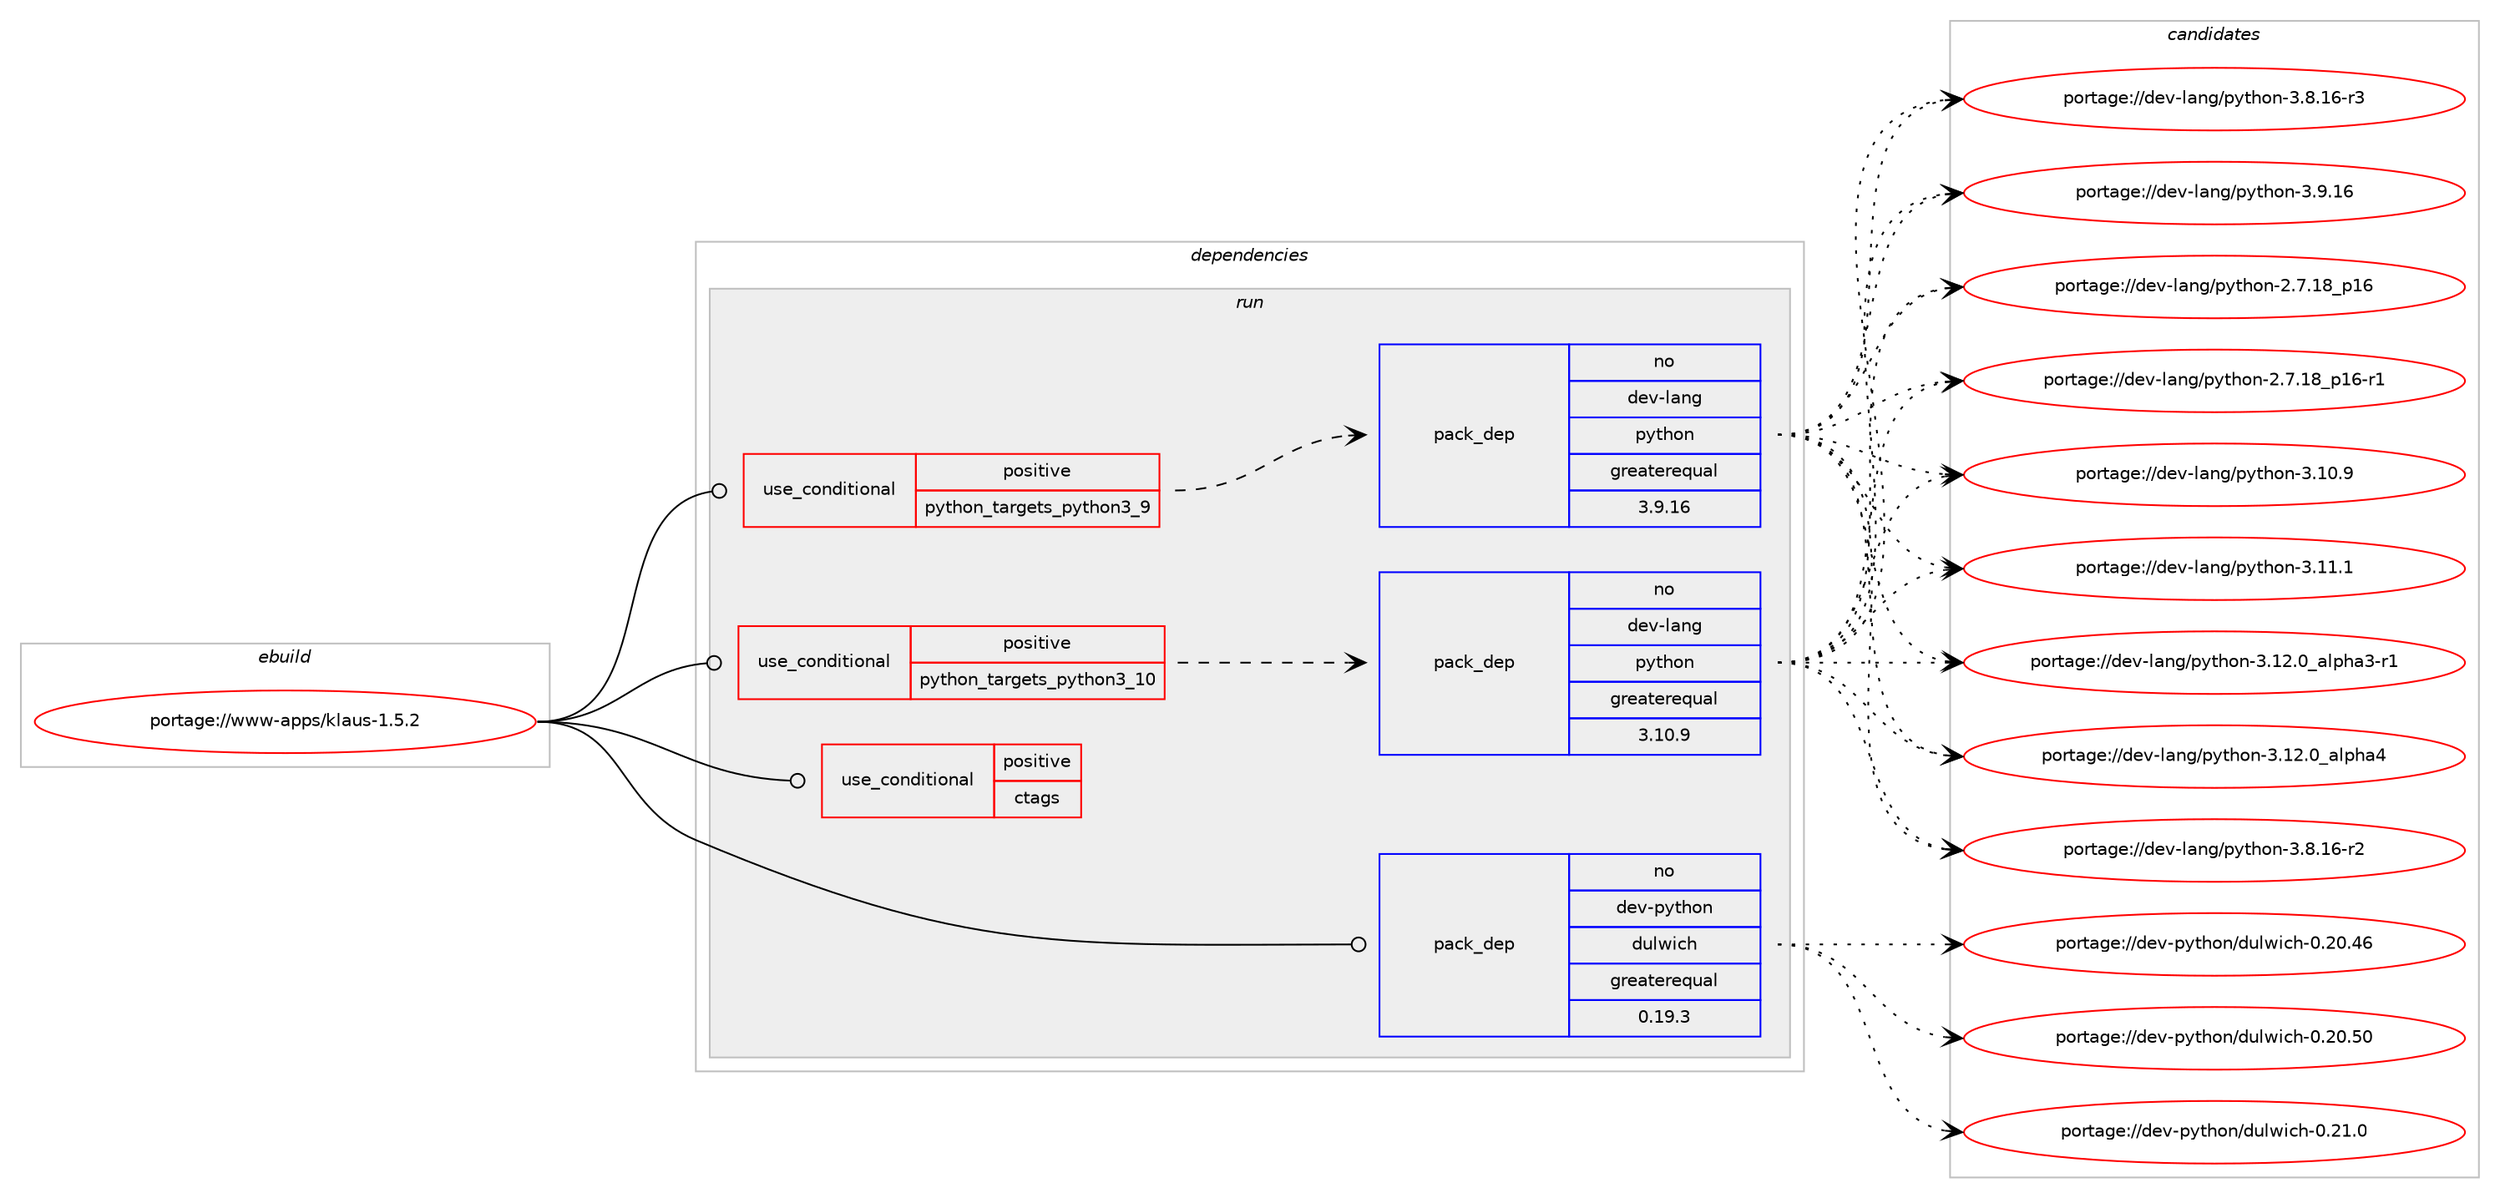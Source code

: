 digraph prolog {

# *************
# Graph options
# *************

newrank=true;
concentrate=true;
compound=true;
graph [rankdir=LR,fontname=Helvetica,fontsize=10,ranksep=1.5];#, ranksep=2.5, nodesep=0.2];
edge  [arrowhead=vee];
node  [fontname=Helvetica,fontsize=10];

# **********
# The ebuild
# **********

subgraph cluster_leftcol {
color=gray;
rank=same;
label=<<i>ebuild</i>>;
id [label="portage://www-apps/klaus-1.5.2", color=red, width=4, href="../www-apps/klaus-1.5.2.svg"];
}

# ****************
# The dependencies
# ****************

subgraph cluster_midcol {
color=gray;
label=<<i>dependencies</i>>;
subgraph cluster_compile {
fillcolor="#eeeeee";
style=filled;
label=<<i>compile</i>>;
}
subgraph cluster_compileandrun {
fillcolor="#eeeeee";
style=filled;
label=<<i>compile and run</i>>;
}
subgraph cluster_run {
fillcolor="#eeeeee";
style=filled;
label=<<i>run</i>>;
subgraph cond6206 {
dependency9788 [label=<<TABLE BORDER="0" CELLBORDER="1" CELLSPACING="0" CELLPADDING="4"><TR><TD ROWSPAN="3" CELLPADDING="10">use_conditional</TD></TR><TR><TD>positive</TD></TR><TR><TD>ctags</TD></TR></TABLE>>, shape=none, color=red];
# *** BEGIN UNKNOWN DEPENDENCY TYPE (TODO) ***
# dependency9788 -> package_dependency(portage://www-apps/klaus-1.5.2,run,no,dev-python,python-ctags,none,[,,],[],[use(optenable(python_targets_python3_9),negative),use(optenable(python_targets_python3_10),negative)])
# *** END UNKNOWN DEPENDENCY TYPE (TODO) ***

}
id:e -> dependency9788:w [weight=20,style="solid",arrowhead="odot"];
subgraph cond6207 {
dependency9789 [label=<<TABLE BORDER="0" CELLBORDER="1" CELLSPACING="0" CELLPADDING="4"><TR><TD ROWSPAN="3" CELLPADDING="10">use_conditional</TD></TR><TR><TD>positive</TD></TR><TR><TD>python_targets_python3_10</TD></TR></TABLE>>, shape=none, color=red];
subgraph pack3468 {
dependency9790 [label=<<TABLE BORDER="0" CELLBORDER="1" CELLSPACING="0" CELLPADDING="4" WIDTH="220"><TR><TD ROWSPAN="6" CELLPADDING="30">pack_dep</TD></TR><TR><TD WIDTH="110">no</TD></TR><TR><TD>dev-lang</TD></TR><TR><TD>python</TD></TR><TR><TD>greaterequal</TD></TR><TR><TD>3.10.9</TD></TR></TABLE>>, shape=none, color=blue];
}
dependency9789:e -> dependency9790:w [weight=20,style="dashed",arrowhead="vee"];
}
id:e -> dependency9789:w [weight=20,style="solid",arrowhead="odot"];
subgraph cond6208 {
dependency9791 [label=<<TABLE BORDER="0" CELLBORDER="1" CELLSPACING="0" CELLPADDING="4"><TR><TD ROWSPAN="3" CELLPADDING="10">use_conditional</TD></TR><TR><TD>positive</TD></TR><TR><TD>python_targets_python3_9</TD></TR></TABLE>>, shape=none, color=red];
subgraph pack3469 {
dependency9792 [label=<<TABLE BORDER="0" CELLBORDER="1" CELLSPACING="0" CELLPADDING="4" WIDTH="220"><TR><TD ROWSPAN="6" CELLPADDING="30">pack_dep</TD></TR><TR><TD WIDTH="110">no</TD></TR><TR><TD>dev-lang</TD></TR><TR><TD>python</TD></TR><TR><TD>greaterequal</TD></TR><TR><TD>3.9.16</TD></TR></TABLE>>, shape=none, color=blue];
}
dependency9791:e -> dependency9792:w [weight=20,style="dashed",arrowhead="vee"];
}
id:e -> dependency9791:w [weight=20,style="solid",arrowhead="odot"];
subgraph pack3470 {
dependency9793 [label=<<TABLE BORDER="0" CELLBORDER="1" CELLSPACING="0" CELLPADDING="4" WIDTH="220"><TR><TD ROWSPAN="6" CELLPADDING="30">pack_dep</TD></TR><TR><TD WIDTH="110">no</TD></TR><TR><TD>dev-python</TD></TR><TR><TD>dulwich</TD></TR><TR><TD>greaterequal</TD></TR><TR><TD>0.19.3</TD></TR></TABLE>>, shape=none, color=blue];
}
id:e -> dependency9793:w [weight=20,style="solid",arrowhead="odot"];
# *** BEGIN UNKNOWN DEPENDENCY TYPE (TODO) ***
# id -> package_dependency(portage://www-apps/klaus-1.5.2,run,no,dev-python,flask,none,[,,],[],[use(optenable(python_targets_python3_9),negative),use(optenable(python_targets_python3_10),negative)])
# *** END UNKNOWN DEPENDENCY TYPE (TODO) ***

# *** BEGIN UNKNOWN DEPENDENCY TYPE (TODO) ***
# id -> package_dependency(portage://www-apps/klaus-1.5.2,run,no,dev-python,httpauth,none,[,,],[],[use(optenable(python_targets_python3_9),negative),use(optenable(python_targets_python3_10),negative)])
# *** END UNKNOWN DEPENDENCY TYPE (TODO) ***

# *** BEGIN UNKNOWN DEPENDENCY TYPE (TODO) ***
# id -> package_dependency(portage://www-apps/klaus-1.5.2,run,no,dev-python,humanize,none,[,,],[],[use(optenable(python_targets_python3_9),negative),use(optenable(python_targets_python3_10),negative)])
# *** END UNKNOWN DEPENDENCY TYPE (TODO) ***

# *** BEGIN UNKNOWN DEPENDENCY TYPE (TODO) ***
# id -> package_dependency(portage://www-apps/klaus-1.5.2,run,no,dev-python,pygments,none,[,,],[],[use(optenable(python_targets_python3_9),negative),use(optenable(python_targets_python3_10),negative)])
# *** END UNKNOWN DEPENDENCY TYPE (TODO) ***

# *** BEGIN UNKNOWN DEPENDENCY TYPE (TODO) ***
# id -> package_dependency(portage://www-apps/klaus-1.5.2,run,no,dev-python,six,none,[,,],[],[use(optenable(python_targets_python3_9),negative),use(optenable(python_targets_python3_10),negative)])
# *** END UNKNOWN DEPENDENCY TYPE (TODO) ***

}
}

# **************
# The candidates
# **************

subgraph cluster_choices {
rank=same;
color=gray;
label=<<i>candidates</i>>;

subgraph choice3468 {
color=black;
nodesep=1;
choice10010111845108971101034711212111610411111045504655464956951124954 [label="portage://dev-lang/python-2.7.18_p16", color=red, width=4,href="../dev-lang/python-2.7.18_p16.svg"];
choice100101118451089711010347112121116104111110455046554649569511249544511449 [label="portage://dev-lang/python-2.7.18_p16-r1", color=red, width=4,href="../dev-lang/python-2.7.18_p16-r1.svg"];
choice10010111845108971101034711212111610411111045514649484657 [label="portage://dev-lang/python-3.10.9", color=red, width=4,href="../dev-lang/python-3.10.9.svg"];
choice10010111845108971101034711212111610411111045514649494649 [label="portage://dev-lang/python-3.11.1", color=red, width=4,href="../dev-lang/python-3.11.1.svg"];
choice10010111845108971101034711212111610411111045514649504648959710811210497514511449 [label="portage://dev-lang/python-3.12.0_alpha3-r1", color=red, width=4,href="../dev-lang/python-3.12.0_alpha3-r1.svg"];
choice1001011184510897110103471121211161041111104551464950464895971081121049752 [label="portage://dev-lang/python-3.12.0_alpha4", color=red, width=4,href="../dev-lang/python-3.12.0_alpha4.svg"];
choice100101118451089711010347112121116104111110455146564649544511450 [label="portage://dev-lang/python-3.8.16-r2", color=red, width=4,href="../dev-lang/python-3.8.16-r2.svg"];
choice100101118451089711010347112121116104111110455146564649544511451 [label="portage://dev-lang/python-3.8.16-r3", color=red, width=4,href="../dev-lang/python-3.8.16-r3.svg"];
choice10010111845108971101034711212111610411111045514657464954 [label="portage://dev-lang/python-3.9.16", color=red, width=4,href="../dev-lang/python-3.9.16.svg"];
dependency9790:e -> choice10010111845108971101034711212111610411111045504655464956951124954:w [style=dotted,weight="100"];
dependency9790:e -> choice100101118451089711010347112121116104111110455046554649569511249544511449:w [style=dotted,weight="100"];
dependency9790:e -> choice10010111845108971101034711212111610411111045514649484657:w [style=dotted,weight="100"];
dependency9790:e -> choice10010111845108971101034711212111610411111045514649494649:w [style=dotted,weight="100"];
dependency9790:e -> choice10010111845108971101034711212111610411111045514649504648959710811210497514511449:w [style=dotted,weight="100"];
dependency9790:e -> choice1001011184510897110103471121211161041111104551464950464895971081121049752:w [style=dotted,weight="100"];
dependency9790:e -> choice100101118451089711010347112121116104111110455146564649544511450:w [style=dotted,weight="100"];
dependency9790:e -> choice100101118451089711010347112121116104111110455146564649544511451:w [style=dotted,weight="100"];
dependency9790:e -> choice10010111845108971101034711212111610411111045514657464954:w [style=dotted,weight="100"];
}
subgraph choice3469 {
color=black;
nodesep=1;
choice10010111845108971101034711212111610411111045504655464956951124954 [label="portage://dev-lang/python-2.7.18_p16", color=red, width=4,href="../dev-lang/python-2.7.18_p16.svg"];
choice100101118451089711010347112121116104111110455046554649569511249544511449 [label="portage://dev-lang/python-2.7.18_p16-r1", color=red, width=4,href="../dev-lang/python-2.7.18_p16-r1.svg"];
choice10010111845108971101034711212111610411111045514649484657 [label="portage://dev-lang/python-3.10.9", color=red, width=4,href="../dev-lang/python-3.10.9.svg"];
choice10010111845108971101034711212111610411111045514649494649 [label="portage://dev-lang/python-3.11.1", color=red, width=4,href="../dev-lang/python-3.11.1.svg"];
choice10010111845108971101034711212111610411111045514649504648959710811210497514511449 [label="portage://dev-lang/python-3.12.0_alpha3-r1", color=red, width=4,href="../dev-lang/python-3.12.0_alpha3-r1.svg"];
choice1001011184510897110103471121211161041111104551464950464895971081121049752 [label="portage://dev-lang/python-3.12.0_alpha4", color=red, width=4,href="../dev-lang/python-3.12.0_alpha4.svg"];
choice100101118451089711010347112121116104111110455146564649544511450 [label="portage://dev-lang/python-3.8.16-r2", color=red, width=4,href="../dev-lang/python-3.8.16-r2.svg"];
choice100101118451089711010347112121116104111110455146564649544511451 [label="portage://dev-lang/python-3.8.16-r3", color=red, width=4,href="../dev-lang/python-3.8.16-r3.svg"];
choice10010111845108971101034711212111610411111045514657464954 [label="portage://dev-lang/python-3.9.16", color=red, width=4,href="../dev-lang/python-3.9.16.svg"];
dependency9792:e -> choice10010111845108971101034711212111610411111045504655464956951124954:w [style=dotted,weight="100"];
dependency9792:e -> choice100101118451089711010347112121116104111110455046554649569511249544511449:w [style=dotted,weight="100"];
dependency9792:e -> choice10010111845108971101034711212111610411111045514649484657:w [style=dotted,weight="100"];
dependency9792:e -> choice10010111845108971101034711212111610411111045514649494649:w [style=dotted,weight="100"];
dependency9792:e -> choice10010111845108971101034711212111610411111045514649504648959710811210497514511449:w [style=dotted,weight="100"];
dependency9792:e -> choice1001011184510897110103471121211161041111104551464950464895971081121049752:w [style=dotted,weight="100"];
dependency9792:e -> choice100101118451089711010347112121116104111110455146564649544511450:w [style=dotted,weight="100"];
dependency9792:e -> choice100101118451089711010347112121116104111110455146564649544511451:w [style=dotted,weight="100"];
dependency9792:e -> choice10010111845108971101034711212111610411111045514657464954:w [style=dotted,weight="100"];
}
subgraph choice3470 {
color=black;
nodesep=1;
choice1001011184511212111610411111047100117108119105991044548465048465254 [label="portage://dev-python/dulwich-0.20.46", color=red, width=4,href="../dev-python/dulwich-0.20.46.svg"];
choice1001011184511212111610411111047100117108119105991044548465048465348 [label="portage://dev-python/dulwich-0.20.50", color=red, width=4,href="../dev-python/dulwich-0.20.50.svg"];
choice10010111845112121116104111110471001171081191059910445484650494648 [label="portage://dev-python/dulwich-0.21.0", color=red, width=4,href="../dev-python/dulwich-0.21.0.svg"];
dependency9793:e -> choice1001011184511212111610411111047100117108119105991044548465048465254:w [style=dotted,weight="100"];
dependency9793:e -> choice1001011184511212111610411111047100117108119105991044548465048465348:w [style=dotted,weight="100"];
dependency9793:e -> choice10010111845112121116104111110471001171081191059910445484650494648:w [style=dotted,weight="100"];
}
}

}
